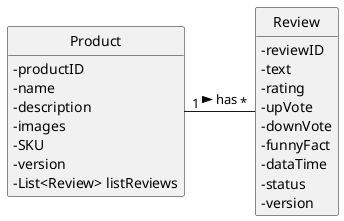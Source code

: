 @startuml
'https://plantuml.com/sequence-diagram

skinparam classAttributeIconSize 0
hide circle
hide methods

class Product {
    - productID
    - name
    - description
    - images
    - SKU
    - version
    - List<Review> listReviews
}

class Review {
    - reviewID
    - text
    - rating
    - upVote
    - downVote
    - funnyFact
    - dataTime
    - status
    - version
}

Product "1" -right-- "*" Review: has >
@enduml
